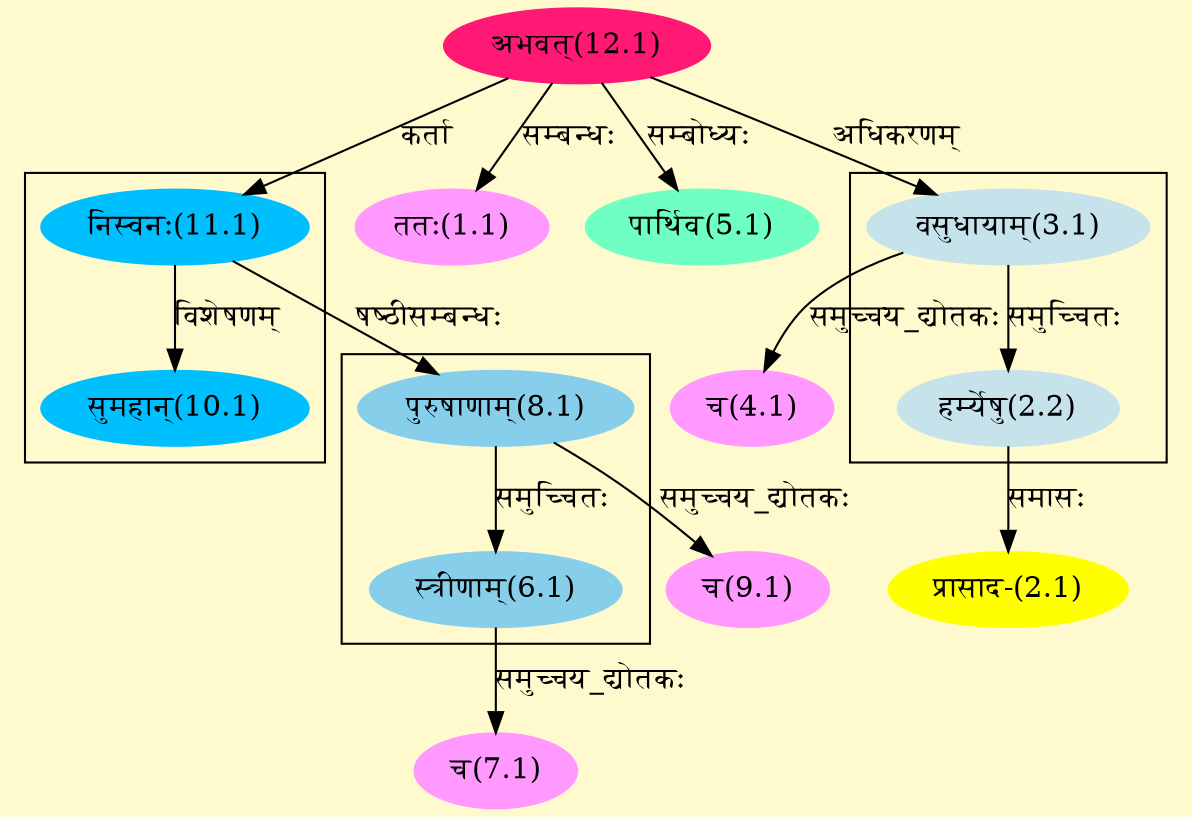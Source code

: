 digraph G{
rankdir=BT;
 compound=true;
 bgcolor="lemonchiffon1";

subgraph cluster_1{
Node2_2 [style=filled, color="#C6E2EB" label = "हर्म्येषु(2.2)"]
Node3_1 [style=filled, color="#C6E2EB" label = "वसुधायाम्(3.1)"]

}

subgraph cluster_2{
Node6_1 [style=filled, color="#87CEEB" label = "स्त्रीणाम्(6.1)"]
Node8_1 [style=filled, color="#87CEEB" label = "पुरुषाणाम्(8.1)"]

}

subgraph cluster_3{
Node10_1 [style=filled, color="#00BFFF" label = "सुमहान्(10.1)"]
Node11_1 [style=filled, color="#00BFFF" label = "निस्वनः(11.1)"]

}
Node1_1 [style=filled, color="#FF99FF" label = "ततः(1.1)"]
Node12_1 [style=filled, color="#FF1975" label = "अभवत्(12.1)"]
Node2_1 [style=filled, color="#FFFF00" label = "प्रासाद-(2.1)"]
Node2_2 [style=filled, color="#C6E2EB" label = "हर्म्येषु(2.2)"]
Node3_1 [style=filled, color="#C6E2EB" label = "वसुधायाम्(3.1)"]
Node4_1 [style=filled, color="#FF99FF" label = "च(4.1)"]
Node5_1 [style=filled, color="#6FFFC3" label = "पार्थिव(5.1)"]
Node7_1 [style=filled, color="#FF99FF" label = "च(7.1)"]
Node6_1 [style=filled, color="#87CEEB" label = "स्त्रीणाम्(6.1)"]
Node8_1 [style=filled, color="#87CEEB" label = "पुरुषाणाम्(8.1)"]
Node11_1 [style=filled, color="#00BFFF" label = "निस्वनः(11.1)"]
Node9_1 [style=filled, color="#FF99FF" label = "च(9.1)"]
/* Start of Relations section */

Node1_1 -> Node12_1 [  label="सम्बन्धः"  dir="back" ]
Node2_1 -> Node2_2 [  label="समासः"  dir="back" ]
Node2_2 -> Node3_1 [  label="समुच्चितः"  dir="back" ]
Node3_1 -> Node12_1 [  label="अधिकरणम्"  dir="back" ]
Node4_1 -> Node3_1 [  label="समुच्चय_द्योतकः"  dir="back" ]
Node5_1 -> Node12_1 [  label="सम्बोध्यः"  dir="back" ]
Node6_1 -> Node8_1 [  label="समुच्चितः"  dir="back" ]
Node7_1 -> Node6_1 [  label="समुच्चय_द्योतकः"  dir="back" ]
Node8_1 -> Node11_1 [  label="षष्ठीसम्बन्धः"  dir="back" ]
Node9_1 -> Node8_1 [  label="समुच्चय_द्योतकः"  dir="back" ]
Node10_1 -> Node11_1 [  label="विशेषणम्"  dir="back" ]
Node11_1 -> Node12_1 [  label="कर्ता"  dir="back" ]
}
